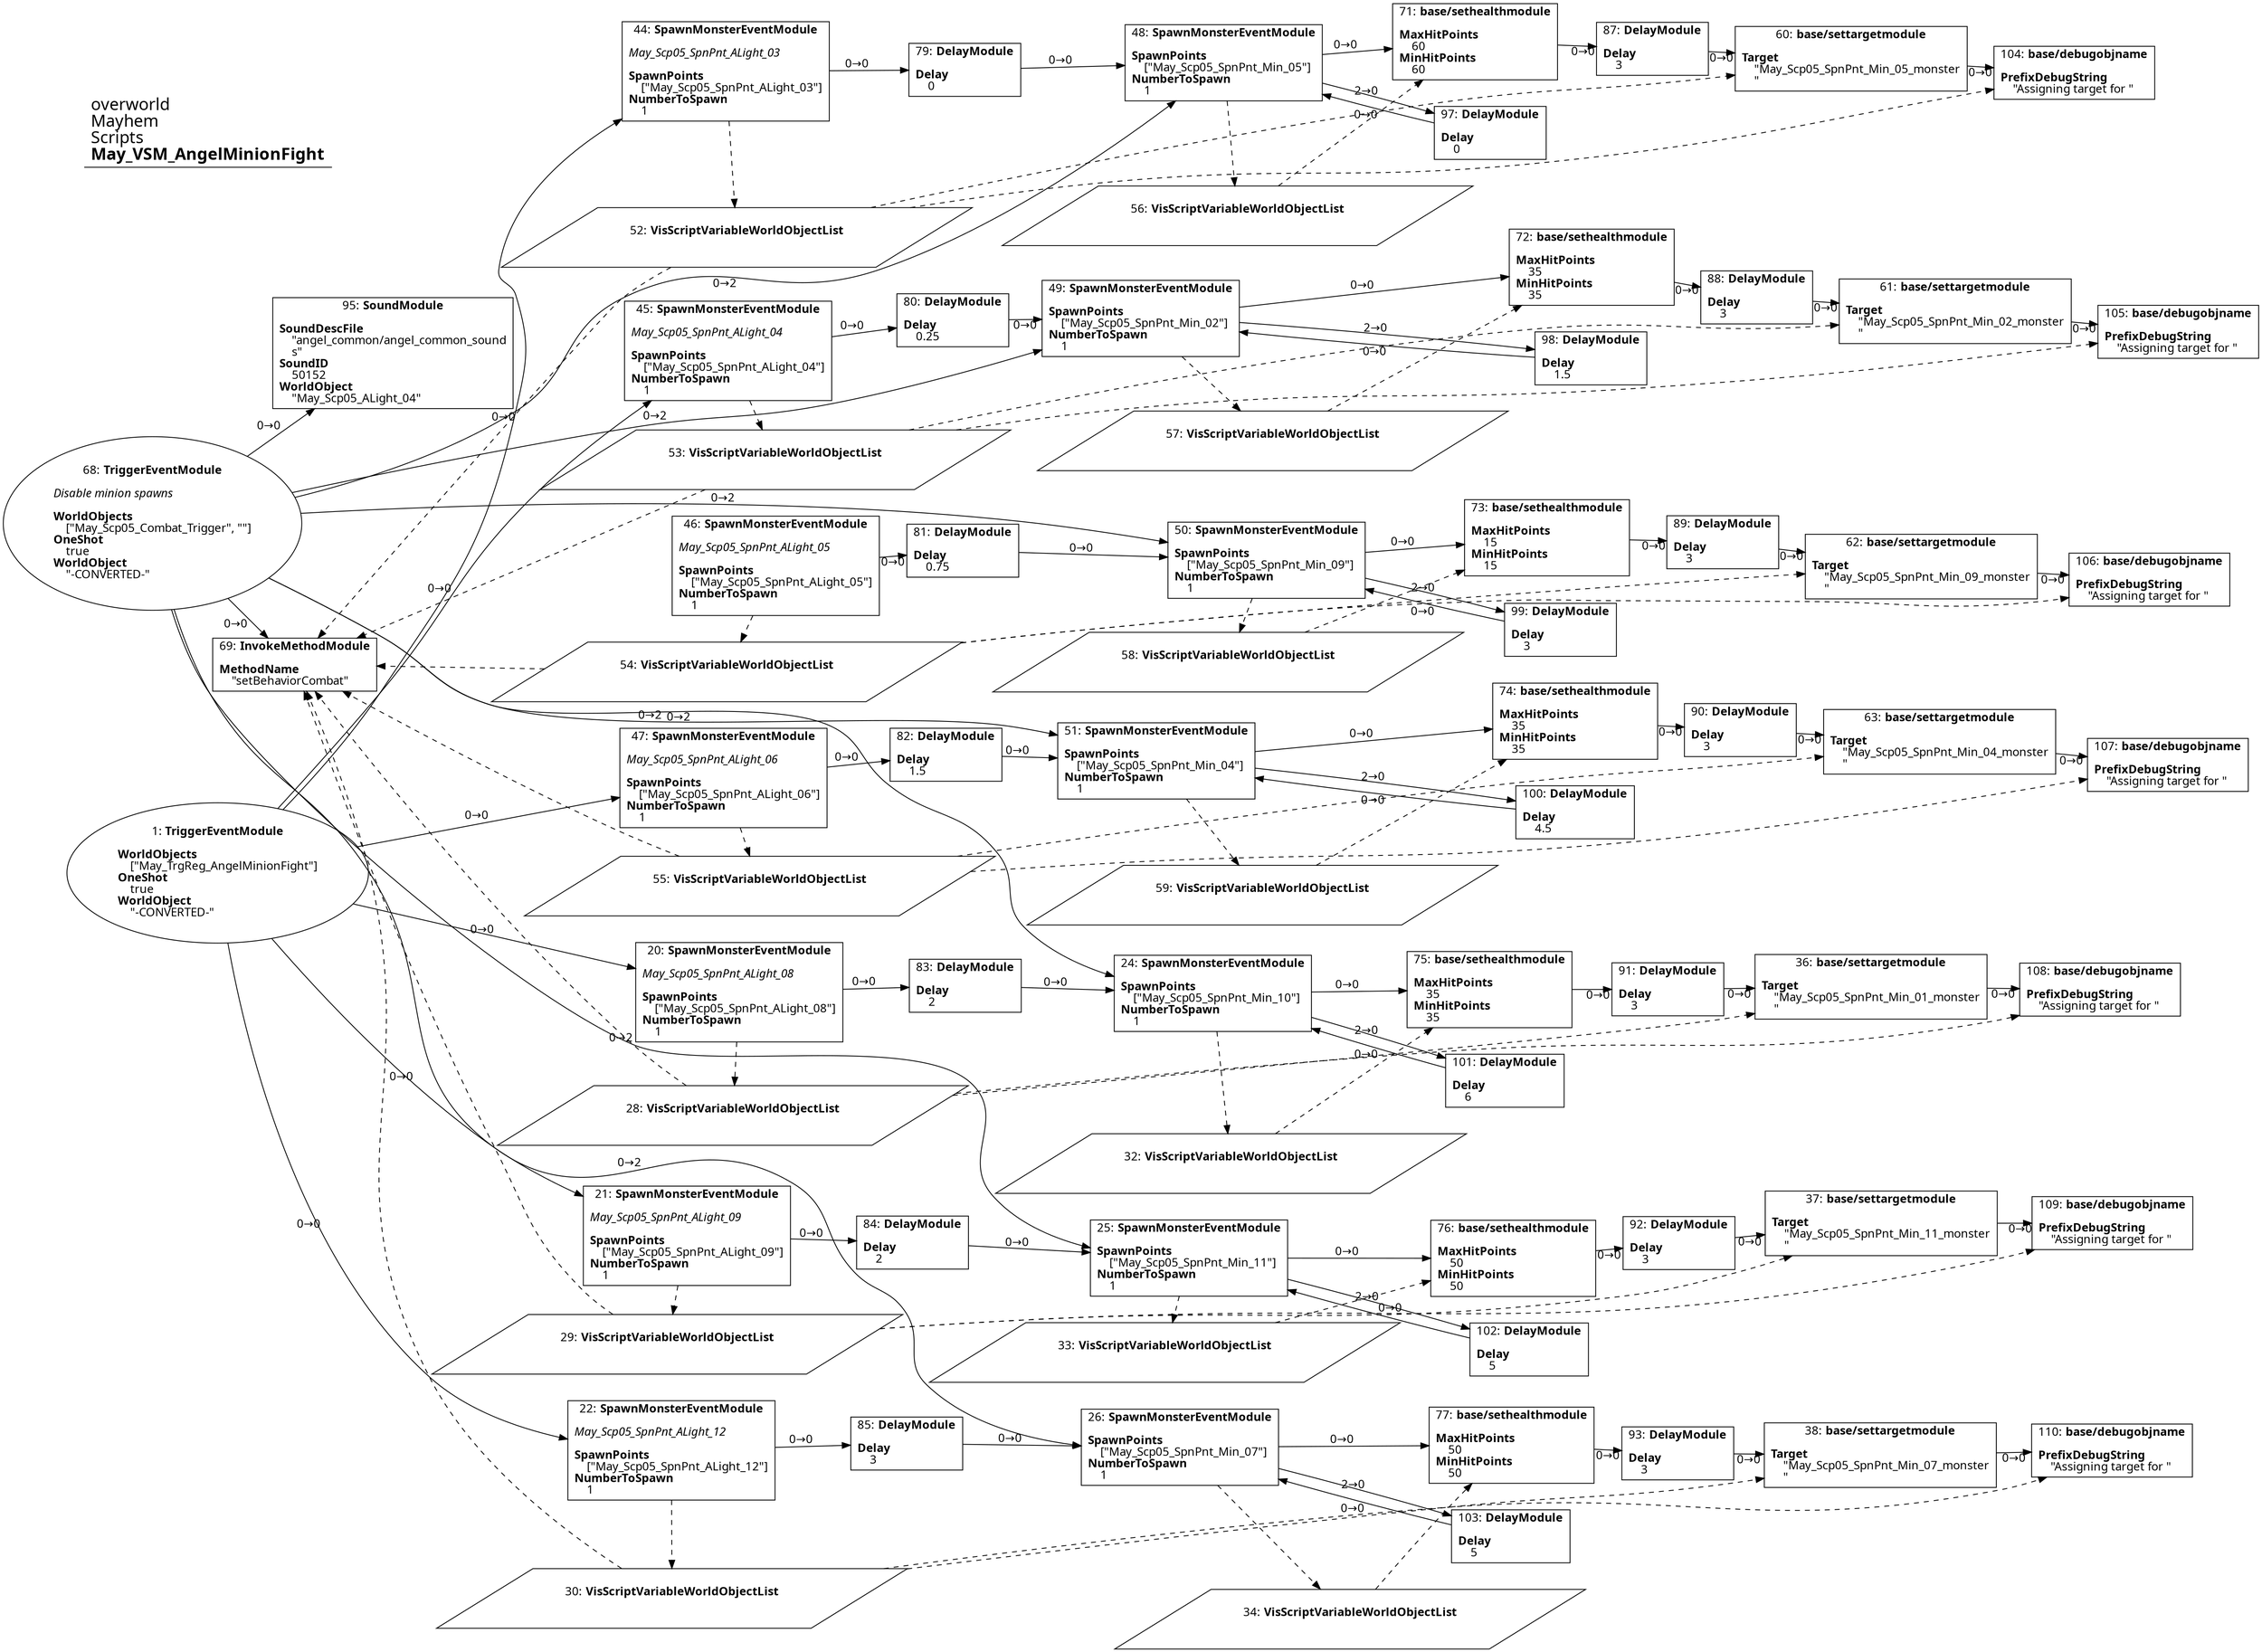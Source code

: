 digraph {
    layout = fdp;
    overlap = prism;
    sep = "+16";
    splines = spline;

    node [ shape = box ];

    graph [ fontname = "Segoe UI" ];
    node [ fontname = "Segoe UI" ];
    edge [ fontname = "Segoe UI" ];

    1 [ label = <1: <b>TriggerEventModule</b><br/><br/><b>WorldObjects</b><br align="left"/>    [&quot;May_TrgReg_AngelMinionFight&quot;]<br align="left"/><b>OneShot</b><br align="left"/>    true<br align="left"/><b>WorldObject</b><br align="left"/>    &quot;-CONVERTED-&quot;<br align="left"/>> ];
    1 [ shape = oval ]
    1 [ pos = "-0.92300004,-0.499!" ];
    1 -> 44 [ label = "0→0" ];
    1 -> 45 [ label = "0→0" ];
    1 -> 47 [ label = "0→0" ];
    1 -> 20 [ label = "0→0" ];
    1 -> 21 [ label = "0→0" ];
    1 -> 22 [ label = "0→0" ];

    20 [ label = <20: <b>SpawnMonsterEventModule</b><br/><br/><i>May_Scp05_SpnPnt_ALight_08<br align="left"/></i><br align="left"/><b>SpawnPoints</b><br align="left"/>    [&quot;May_Scp05_SpnPnt_ALight_08&quot;]<br align="left"/><b>NumberToSpawn</b><br align="left"/>    1<br align="left"/>> ];
    20 [ pos = "0.024,-0.82900006!" ];
    20 -> 83 [ label = "0→0" ];
    20 -> 28 [ style = dashed ];

    21 [ label = <21: <b>SpawnMonsterEventModule</b><br/><br/><i>May_Scp05_SpnPnt_ALight_09<br align="left"/></i><br align="left"/><b>SpawnPoints</b><br align="left"/>    [&quot;May_Scp05_SpnPnt_ALight_09&quot;]<br align="left"/><b>NumberToSpawn</b><br align="left"/>    1<br align="left"/>> ];
    21 [ pos = "0.022000002,-1.2370001!" ];
    21 -> 84 [ label = "0→0" ];
    21 -> 29 [ style = dashed ];

    22 [ label = <22: <b>SpawnMonsterEventModule</b><br/><br/><i>May_Scp05_SpnPnt_ALight_12<br align="left"/></i><br align="left"/><b>SpawnPoints</b><br align="left"/>    [&quot;May_Scp05_SpnPnt_ALight_12&quot;]<br align="left"/><b>NumberToSpawn</b><br align="left"/>    1<br align="left"/>> ];
    22 [ pos = "0.032,-1.6250001!" ];
    22 -> 85 [ label = "0→0" ];
    22 -> 30 [ style = dashed ];

    24 [ label = <24: <b>SpawnMonsterEventModule</b><br/><br/><b>SpawnPoints</b><br align="left"/>    [&quot;May_Scp05_SpnPnt_Min_10&quot;]<br align="left"/><b>NumberToSpawn</b><br align="left"/>    1<br align="left"/>> ];
    24 [ pos = "0.53800005,-0.82900006!" ];
    24 -> 75 [ label = "0→0" ];
    24 -> 101 [ label = "2→0" ];
    24 -> 32 [ style = dashed ];

    25 [ label = <25: <b>SpawnMonsterEventModule</b><br/><br/><b>SpawnPoints</b><br align="left"/>    [&quot;May_Scp05_SpnPnt_Min_11&quot;]<br align="left"/><b>NumberToSpawn</b><br align="left"/>    1<br align="left"/>> ];
    25 [ pos = "0.53800005,-1.24!" ];
    25 -> 76 [ label = "0→0" ];
    25 -> 102 [ label = "2→0" ];
    25 -> 33 [ style = dashed ];

    26 [ label = <26: <b>SpawnMonsterEventModule</b><br/><br/><b>SpawnPoints</b><br align="left"/>    [&quot;May_Scp05_SpnPnt_Min_07&quot;]<br align="left"/><b>NumberToSpawn</b><br align="left"/>    1<br align="left"/>> ];
    26 [ pos = "0.518,-1.6250001!" ];
    26 -> 77 [ label = "0→0" ];
    26 -> 103 [ label = "2→0" ];
    26 -> 34 [ style = dashed ];

    28 [ label = <28: <b>VisScriptVariableWorldObjectList</b><br/><br/>> ];
    28 [ shape = parallelogram ]
    28 [ pos = "0.058000002,-1.069!" ];

    29 [ label = <29: <b>VisScriptVariableWorldObjectList</b><br/><br/>> ];
    29 [ shape = parallelogram ]
    29 [ pos = "0.033,-1.4810001!" ];

    30 [ label = <30: <b>VisScriptVariableWorldObjectList</b><br/><br/>> ];
    30 [ shape = parallelogram ]
    30 [ pos = "0.061000004,-1.8700001!" ];

    32 [ label = <32: <b>VisScriptVariableWorldObjectList</b><br/><br/>> ];
    32 [ shape = parallelogram ]
    32 [ pos = "0.574,-1.047!" ];

    33 [ label = <33: <b>VisScriptVariableWorldObjectList</b><br/><br/>> ];
    33 [ shape = parallelogram ]
    33 [ pos = "0.541,-1.4440001!" ];

    34 [ label = <34: <b>VisScriptVariableWorldObjectList</b><br/><br/>> ];
    34 [ shape = parallelogram ]
    34 [ pos = "0.57900006,-1.876!" ];

    36 [ label = <36: <b>base/settargetmodule</b><br/><br/><b>Target</b><br align="left"/>    &quot;May_Scp05_SpnPnt_Min_01_monster<br align="left"/>    &quot;<br align="left"/>> ];
    36 [ pos = "1.215,-0.82900006!" ];
    36 -> 108 [ label = "0→0" ];
    28 -> 36 [ style = dashed ];

    37 [ label = <37: <b>base/settargetmodule</b><br/><br/><b>Target</b><br align="left"/>    &quot;May_Scp05_SpnPnt_Min_11_monster<br align="left"/>    &quot;<br align="left"/>> ];
    37 [ pos = "1.187,-1.24!" ];
    37 -> 109 [ label = "0→0" ];
    29 -> 37 [ style = dashed ];

    38 [ label = <38: <b>base/settargetmodule</b><br/><br/><b>Target</b><br align="left"/>    &quot;May_Scp05_SpnPnt_Min_07_monster<br align="left"/>    &quot;<br align="left"/>> ];
    38 [ pos = "1.1880001,-1.6290001!" ];
    38 -> 110 [ label = "0→0" ];
    30 -> 38 [ style = dashed ];

    44 [ label = <44: <b>SpawnMonsterEventModule</b><br/><br/><i>May_Scp05_SpnPnt_ALight_03<br align="left"/></i><br align="left"/><b>SpawnPoints</b><br align="left"/>    [&quot;May_Scp05_SpnPnt_ALight_03&quot;]<br align="left"/><b>NumberToSpawn</b><br align="left"/>    1<br align="left"/>> ];
    44 [ pos = "0.062000003,0.83500004!" ];
    44 -> 79 [ label = "0→0" ];
    44 -> 52 [ style = dashed ];

    45 [ label = <45: <b>SpawnMonsterEventModule</b><br/><br/><i>May_Scp05_SpnPnt_ALight_04<br align="left"/></i><br align="left"/><b>SpawnPoints</b><br align="left"/>    [&quot;May_Scp05_SpnPnt_ALight_04&quot;]<br align="left"/><b>NumberToSpawn</b><br align="left"/>    1<br align="left"/>> ];
    45 [ pos = "0.08400001,0.39600003!" ];
    45 -> 80 [ label = "0→0" ];
    45 -> 53 [ style = dashed ];

    46 [ label = <46: <b>SpawnMonsterEventModule</b><br/><br/><i>May_Scp05_SpnPnt_ALight_05<br align="left"/></i><br align="left"/><b>SpawnPoints</b><br align="left"/>    [&quot;May_Scp05_SpnPnt_ALight_05&quot;]<br align="left"/><b>NumberToSpawn</b><br align="left"/>    1<br align="left"/>> ];
    46 [ pos = "0.019000001,0.010000001!" ];
    46 -> 81 [ label = "0→0" ];
    46 -> 54 [ style = dashed ];

    47 [ label = <47: <b>SpawnMonsterEventModule</b><br/><br/><i>May_Scp05_SpnPnt_ALight_06<br align="left"/></i><br align="left"/><b>SpawnPoints</b><br align="left"/>    [&quot;May_Scp05_SpnPnt_ALight_06&quot;]<br align="left"/><b>NumberToSpawn</b><br align="left"/>    1<br align="left"/>> ];
    47 [ pos = "0.033,-0.38300002!" ];
    47 -> 82 [ label = "0→0" ];
    47 -> 55 [ style = dashed ];

    48 [ label = <48: <b>SpawnMonsterEventModule</b><br/><br/><b>SpawnPoints</b><br align="left"/>    [&quot;May_Scp05_SpnPnt_Min_05&quot;]<br align="left"/><b>NumberToSpawn</b><br align="left"/>    1<br align="left"/>> ];
    48 [ pos = "0.518,0.83500004!" ];
    48 -> 71 [ label = "0→0" ];
    48 -> 97 [ label = "2→0" ];
    48 -> 56 [ style = dashed ];

    49 [ label = <49: <b>SpawnMonsterEventModule</b><br/><br/><b>SpawnPoints</b><br align="left"/>    [&quot;May_Scp05_SpnPnt_Min_02&quot;]<br align="left"/><b>NumberToSpawn</b><br align="left"/>    1<br align="left"/>> ];
    49 [ pos = "0.526,0.39600003!" ];
    49 -> 72 [ label = "0→0" ];
    49 -> 98 [ label = "2→0" ];
    49 -> 57 [ style = dashed ];

    50 [ label = <50: <b>SpawnMonsterEventModule</b><br/><br/><b>SpawnPoints</b><br align="left"/>    [&quot;May_Scp05_SpnPnt_Min_09&quot;]<br align="left"/><b>NumberToSpawn</b><br align="left"/>    1<br align="left"/>> ];
    50 [ pos = "0.53300005,0.007!" ];
    50 -> 73 [ label = "0→0" ];
    50 -> 99 [ label = "2→0" ];
    50 -> 58 [ style = dashed ];

    51 [ label = <51: <b>SpawnMonsterEventModule</b><br/><br/><b>SpawnPoints</b><br align="left"/>    [&quot;May_Scp05_SpnPnt_Min_04&quot;]<br align="left"/><b>NumberToSpawn</b><br align="left"/>    1<br align="left"/>> ];
    51 [ pos = "0.549,-0.384!" ];
    51 -> 74 [ label = "0→0" ];
    51 -> 100 [ label = "2→0" ];
    51 -> 59 [ style = dashed ];

    52 [ label = <52: <b>VisScriptVariableWorldObjectList</b><br/><br/>> ];
    52 [ shape = parallelogram ]
    52 [ pos = "0.082,0.587!" ];

    53 [ label = <53: <b>VisScriptVariableWorldObjectList</b><br/><br/>> ];
    53 [ shape = parallelogram ]
    53 [ pos = "0.115,0.15300001!" ];

    54 [ label = <54: <b>VisScriptVariableWorldObjectList</b><br/><br/>> ];
    54 [ shape = parallelogram ]
    54 [ pos = "0.048,-0.22800002!" ];

    55 [ label = <55: <b>VisScriptVariableWorldObjectList</b><br/><br/>> ];
    55 [ shape = parallelogram ]
    55 [ pos = "0.067,-0.632!" ];

    56 [ label = <56: <b>VisScriptVariableWorldObjectList</b><br/><br/>> ];
    56 [ shape = parallelogram ]
    56 [ pos = "0.531,0.601!" ];

    57 [ label = <57: <b>VisScriptVariableWorldObjectList</b><br/><br/>> ];
    57 [ shape = parallelogram ]
    57 [ pos = "0.545,0.141!" ];

    58 [ label = <58: <b>VisScriptVariableWorldObjectList</b><br/><br/>> ];
    58 [ shape = parallelogram ]
    58 [ pos = "0.55200005,-0.19100001!" ];

    59 [ label = <59: <b>VisScriptVariableWorldObjectList</b><br/><br/>> ];
    59 [ shape = parallelogram ]
    59 [ pos = "0.564,-0.629!" ];

    60 [ label = <60: <b>base/settargetmodule</b><br/><br/><b>Target</b><br align="left"/>    &quot;May_Scp05_SpnPnt_Min_05_monster<br align="left"/>    &quot;<br align="left"/>> ];
    60 [ pos = "1.154,0.83500004!" ];
    60 -> 104 [ label = "0→0" ];
    52 -> 60 [ style = dashed ];

    61 [ label = <61: <b>base/settargetmodule</b><br/><br/><b>Target</b><br align="left"/>    &quot;May_Scp05_SpnPnt_Min_02_monster<br align="left"/>    &quot;<br align="left"/>> ];
    61 [ pos = "1.161,0.39600003!" ];
    61 -> 105 [ label = "0→0" ];
    53 -> 61 [ style = dashed ];

    62 [ label = <62: <b>base/settargetmodule</b><br/><br/><b>Target</b><br align="left"/>    &quot;May_Scp05_SpnPnt_Min_09_monster<br align="left"/>    &quot;<br align="left"/>> ];
    62 [ pos = "1.187,0.006!" ];
    62 -> 106 [ label = "0→0" ];
    54 -> 62 [ style = dashed ];

    63 [ label = <63: <b>base/settargetmodule</b><br/><br/><b>Target</b><br align="left"/>    &quot;May_Scp05_SpnPnt_Min_04_monster<br align="left"/>    &quot;<br align="left"/>> ];
    63 [ pos = "1.1980001,-0.38500002!" ];
    63 -> 107 [ label = "0→0" ];
    55 -> 63 [ style = dashed ];

    68 [ label = <68: <b>TriggerEventModule</b><br/><br/><i>Disable minion spawns<br align="left"/></i><br align="left"/><b>WorldObjects</b><br align="left"/>    [&quot;May_Scp05_Combat_Trigger&quot;, &quot;&quot;]<br align="left"/><b>OneShot</b><br align="left"/>    true<br align="left"/><b>WorldObject</b><br align="left"/>    &quot;-CONVERTED-&quot;<br align="left"/>> ];
    68 [ shape = oval ]
    68 [ pos = "-0.919,0.238!" ];
    68 -> 48 [ label = "0→2" ];
    68 -> 49 [ label = "0→2" ];
    68 -> 50 [ label = "0→2" ];
    68 -> 51 [ label = "0→2" ];
    68 -> 24 [ label = "0→2" ];
    68 -> 25 [ label = "0→2" ];
    68 -> 26 [ label = "0→2" ];
    68 -> 69 [ label = "0→0" ];
    68 -> 95 [ label = "0→0" ];

    69 [ label = <69: <b>InvokeMethodModule</b><br/><br/><b>MethodName</b><br align="left"/>    &quot;setBehaviorCombat&quot;<br align="left"/>> ];
    69 [ pos = "-0.78700006,-0.063!" ];
    52 -> 69 [ style = dashed ];
    53 -> 69 [ style = dashed ];
    54 -> 69 [ style = dashed ];
    55 -> 69 [ style = dashed ];
    28 -> 69 [ style = dashed ];
    29 -> 69 [ style = dashed ];
    30 -> 69 [ style = dashed ];

    71 [ label = <71: <b>base/sethealthmodule</b><br/><br/><b>MaxHitPoints</b><br align="left"/>    60<br align="left"/><b>MinHitPoints</b><br align="left"/>    60<br align="left"/>> ];
    71 [ pos = "0.78400004,0.83500004!" ];
    71 -> 87 [ label = "0→0" ];
    56 -> 71 [ style = dashed ];

    72 [ label = <72: <b>base/sethealthmodule</b><br/><br/><b>MaxHitPoints</b><br align="left"/>    35<br align="left"/><b>MinHitPoints</b><br align="left"/>    35<br align="left"/>> ];
    72 [ pos = "0.785,0.39600003!" ];
    72 -> 88 [ label = "0→0" ];
    57 -> 72 [ style = dashed ];

    73 [ label = <73: <b>base/sethealthmodule</b><br/><br/><b>MaxHitPoints</b><br align="left"/>    15<br align="left"/><b>MinHitPoints</b><br align="left"/>    15<br align="left"/>> ];
    73 [ pos = "0.804,0.006!" ];
    73 -> 89 [ label = "0→0" ];
    58 -> 73 [ style = dashed ];

    74 [ label = <74: <b>base/sethealthmodule</b><br/><br/><b>MaxHitPoints</b><br align="left"/>    35<br align="left"/><b>MinHitPoints</b><br align="left"/>    35<br align="left"/>> ];
    74 [ pos = "0.81700003,-0.384!" ];
    74 -> 90 [ label = "0→0" ];
    59 -> 74 [ style = dashed ];

    75 [ label = <75: <b>base/sethealthmodule</b><br/><br/><b>MaxHitPoints</b><br align="left"/>    35<br align="left"/><b>MinHitPoints</b><br align="left"/>    35<br align="left"/>> ];
    75 [ pos = "0.81000006,-0.82900006!" ];
    75 -> 91 [ label = "0→0" ];
    32 -> 75 [ style = dashed ];

    76 [ label = <76: <b>base/sethealthmodule</b><br/><br/><b>MaxHitPoints</b><br align="left"/>    50<br align="left"/><b>MinHitPoints</b><br align="left"/>    50<br align="left"/>> ];
    76 [ pos = "0.80300003,-1.2390001!" ];
    76 -> 92 [ label = "0→0" ];
    33 -> 76 [ style = dashed ];

    77 [ label = <77: <b>base/sethealthmodule</b><br/><br/><b>MaxHitPoints</b><br align="left"/>    50<br align="left"/><b>MinHitPoints</b><br align="left"/>    50<br align="left"/>> ];
    77 [ pos = "0.79800004,-1.6250001!" ];
    77 -> 93 [ label = "0→0" ];
    34 -> 77 [ style = dashed ];

    79 [ label = <79: <b>DelayModule</b><br/><br/><b>Delay</b><br align="left"/>    0<br align="left"/>> ];
    79 [ pos = "0.349,0.83500004!" ];
    79 -> 48 [ label = "0→0" ];

    80 [ label = <80: <b>DelayModule</b><br/><br/><b>Delay</b><br align="left"/>    0.25<br align="left"/>> ];
    80 [ pos = "0.36,0.39600003!" ];
    80 -> 49 [ label = "0→0" ];

    81 [ label = <81: <b>DelayModule</b><br/><br/><b>Delay</b><br align="left"/>    0.75<br align="left"/>> ];
    81 [ pos = "0.32700002,0.013!" ];
    81 -> 50 [ label = "0→0" ];

    82 [ label = <82: <b>DelayModule</b><br/><br/><b>Delay</b><br align="left"/>    1.5<br align="left"/>> ];
    82 [ pos = "0.333,-0.38200003!" ];
    82 -> 51 [ label = "0→0" ];

    83 [ label = <83: <b>DelayModule</b><br/><br/><b>Delay</b><br align="left"/>    2<br align="left"/>> ];
    83 [ pos = "0.32900003,-0.82500005!" ];
    83 -> 24 [ label = "0→0" ];

    84 [ label = <84: <b>DelayModule</b><br/><br/><b>Delay</b><br align="left"/>    2<br align="left"/>> ];
    84 [ pos = "0.335,-1.228!" ];
    84 -> 25 [ label = "0→0" ];

    85 [ label = <85: <b>DelayModule</b><br/><br/><b>Delay</b><br align="left"/>    3<br align="left"/>> ];
    85 [ pos = "0.33200002,-1.6250001!" ];
    85 -> 26 [ label = "0→0" ];

    87 [ label = <87: <b>DelayModule</b><br/><br/><b>Delay</b><br align="left"/>    3<br align="left"/>> ];
    87 [ pos = "0.99600005,0.83500004!" ];
    87 -> 60 [ label = "0→0" ];

    88 [ label = <88: <b>DelayModule</b><br/><br/><b>Delay</b><br align="left"/>    3<br align="left"/>> ];
    88 [ pos = "1,0.39800003!" ];
    88 -> 61 [ label = "0→0" ];

    89 [ label = <89: <b>DelayModule</b><br/><br/><b>Delay</b><br align="left"/>    3<br align="left"/>> ];
    89 [ pos = "1.023,0.007!" ];
    89 -> 62 [ label = "0→0" ];

    90 [ label = <90: <b>DelayModule</b><br/><br/><b>Delay</b><br align="left"/>    3<br align="left"/>> ];
    90 [ pos = "1.039,-0.38300002!" ];
    90 -> 63 [ label = "0→0" ];

    91 [ label = <91: <b>DelayModule</b><br/><br/><b>Delay</b><br align="left"/>    3<br align="left"/>> ];
    91 [ pos = "1.042,-0.82900006!" ];
    91 -> 36 [ label = "0→0" ];

    92 [ label = <92: <b>DelayModule</b><br/><br/><b>Delay</b><br align="left"/>    3<br align="left"/>> ];
    92 [ pos = "1.026,-1.24!" ];
    92 -> 37 [ label = "0→0" ];

    93 [ label = <93: <b>DelayModule</b><br/><br/><b>Delay</b><br align="left"/>    3<br align="left"/>> ];
    93 [ pos = "1.026,-1.6290001!" ];
    93 -> 38 [ label = "0→0" ];

    95 [ label = <95: <b>SoundModule</b><br/><br/><b>SoundDescFile</b><br align="left"/>    &quot;angel_common/angel_common_sound<br align="left"/>    s&quot;<br align="left"/><b>SoundID</b><br align="left"/>    50152<br align="left"/><b>WorldObject</b><br align="left"/>    &quot;May_Scp05_ALight_04&quot;<br align="left"/>> ];
    95 [ pos = "-0.68,0.407!" ];

    97 [ label = <97: <b>DelayModule</b><br/><br/><b>Delay</b><br align="left"/>    0<br align="left"/>> ];
    97 [ pos = "0.79700005,0.72200006!" ];
    97 -> 48 [ label = "0→0" ];

    98 [ label = <98: <b>DelayModule</b><br/><br/><b>Delay</b><br align="left"/>    1.5<br align="left"/>> ];
    98 [ pos = "0.81700003,0.289!" ];
    98 -> 49 [ label = "0→0" ];

    99 [ label = <99: <b>DelayModule</b><br/><br/><b>Delay</b><br align="left"/>    3<br align="left"/>> ];
    99 [ pos = "0.82500005,-0.102000006!" ];
    99 -> 50 [ label = "0→0" ];

    100 [ label = <100: <b>DelayModule</b><br/><br/><b>Delay</b><br align="left"/>    4.5<br align="left"/>> ];
    100 [ pos = "0.82900006,-0.47700003!" ];
    100 -> 51 [ label = "0→0" ];

    101 [ label = <101: <b>DelayModule</b><br/><br/><b>Delay</b><br align="left"/>    6<br align="left"/>> ];
    101 [ pos = "0.81900007,-0.91700006!" ];
    101 -> 24 [ label = "0→0" ];

    102 [ label = <102: <b>DelayModule</b><br/><br/><b>Delay</b><br align="left"/>    5<br align="left"/>> ];
    102 [ pos = "0.832,-1.3520001!" ];
    102 -> 25 [ label = "0→0" ];

    103 [ label = <103: <b>DelayModule</b><br/><br/><b>Delay</b><br align="left"/>    5<br align="left"/>> ];
    103 [ pos = "0.79800004,-1.7290001!" ];
    103 -> 26 [ label = "0→0" ];

    104 [ label = <104: <b>base/debugobjname</b><br/><br/><b>PrefixDebugString</b><br align="left"/>    &quot;Assigning target for &quot;<br align="left"/>> ];
    104 [ pos = "1.386,0.82500005!" ];
    52 -> 104 [ style = dashed ];

    105 [ label = <105: <b>base/debugobjname</b><br/><br/><b>PrefixDebugString</b><br align="left"/>    &quot;Assigning target for &quot;<br align="left"/>> ];
    105 [ pos = "1.393,0.384!" ];
    53 -> 105 [ style = dashed ];

    106 [ label = <106: <b>base/debugobjname</b><br/><br/><b>PrefixDebugString</b><br align="left"/>    &quot;Assigning target for &quot;<br align="left"/>> ];
    106 [ pos = "1.4330001,-0.006!" ];
    54 -> 106 [ style = dashed ];

    107 [ label = <107: <b>base/debugobjname</b><br/><br/><b>PrefixDebugString</b><br align="left"/>    &quot;Assigning target for &quot;<br align="left"/>> ];
    107 [ pos = "1.4360001,-0.386!" ];
    55 -> 107 [ style = dashed ];

    108 [ label = <108: <b>base/debugobjname</b><br/><br/><b>PrefixDebugString</b><br align="left"/>    &quot;Assigning target for &quot;<br align="left"/>> ];
    108 [ pos = "1.442,-0.83100003!" ];
    28 -> 108 [ style = dashed ];

    109 [ label = <109: <b>base/debugobjname</b><br/><br/><b>PrefixDebugString</b><br align="left"/>    &quot;Assigning target for &quot;<br align="left"/>> ];
    109 [ pos = "1.4260001,-1.24!" ];
    29 -> 109 [ style = dashed ];

    110 [ label = <110: <b>base/debugobjname</b><br/><br/><b>PrefixDebugString</b><br align="left"/>    &quot;Assigning target for &quot;<br align="left"/>> ];
    110 [ pos = "1.4230001,-1.6220001!" ];
    30 -> 110 [ style = dashed ];

    title [ pos = "-0.924,0.836!" ];
    title [ shape = underline ];
    title [ label = <<font point-size="20">overworld<br align="left"/>Mayhem<br align="left"/>Scripts<br align="left"/><b>May_VSM_AngelMinionFight</b><br align="left"/></font>> ];
}
